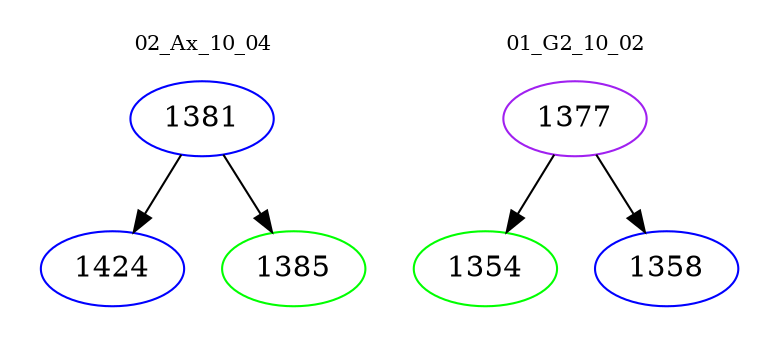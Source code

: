 digraph{
subgraph cluster_0 {
color = white
label = "02_Ax_10_04";
fontsize=10;
T0_1381 [label="1381", color="blue"]
T0_1381 -> T0_1424 [color="black"]
T0_1424 [label="1424", color="blue"]
T0_1381 -> T0_1385 [color="black"]
T0_1385 [label="1385", color="green"]
}
subgraph cluster_1 {
color = white
label = "01_G2_10_02";
fontsize=10;
T1_1377 [label="1377", color="purple"]
T1_1377 -> T1_1354 [color="black"]
T1_1354 [label="1354", color="green"]
T1_1377 -> T1_1358 [color="black"]
T1_1358 [label="1358", color="blue"]
}
}
